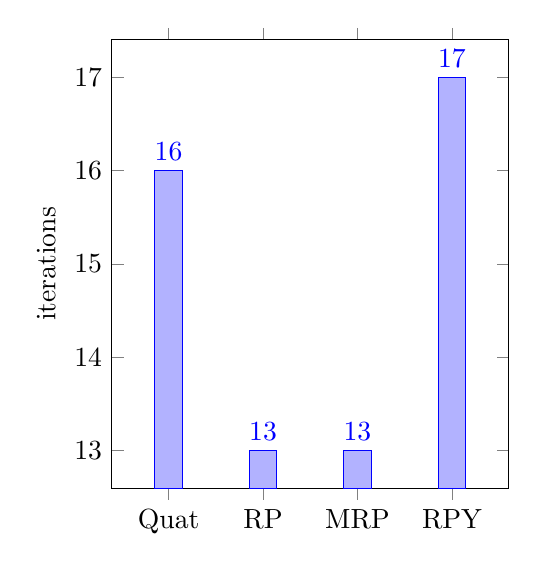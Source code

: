 \begin{tikzpicture}
\begin{axis}[ybar, ylabel={iterations}, enlarge x limits={0.2}, x={1.2cm}, legend style={at={(0.5,-0.15)
}, anchor={north}, legend columns={-1}}, symbolic x coords={Quat,RP,MRP,RPY,Exp,Cay,dMRP,Vec}, xtick={data}, nodes near coords, nodes near coords align={vertical}]
    \addplot
        coordinates {
            (Quat,16)
            (RP,13)
            (MRP,13)
            (RPY,17)
        }
        ;
\end{axis}
\end{tikzpicture}
